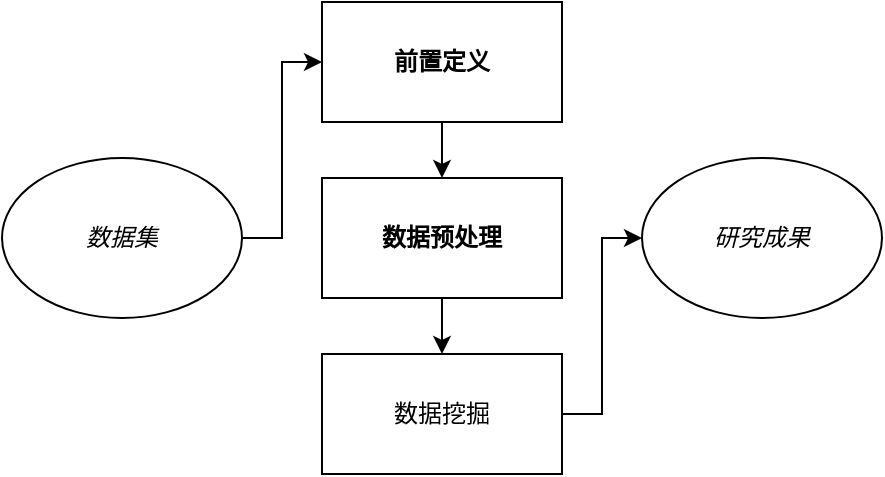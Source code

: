<mxfile version="16.5.1" type="device"><diagram id="C5RBs43oDa-KdzZeNtuy" name="Page-1"><mxGraphModel dx="716" dy="455" grid="0" gridSize="10" guides="1" tooltips="1" connect="1" arrows="1" fold="1" page="1" pageScale="1" pageWidth="827" pageHeight="1169" math="0" shadow="0"><root><mxCell id="WIyWlLk6GJQsqaUBKTNV-0"/><mxCell id="WIyWlLk6GJQsqaUBKTNV-1" parent="WIyWlLk6GJQsqaUBKTNV-0"/><mxCell id="aDAg_9BQoyMPhB71R5Kq-12" style="edgeStyle=orthogonalEdgeStyle;rounded=0;orthogonalLoop=1;jettySize=auto;html=1;exitX=0.5;exitY=1;exitDx=0;exitDy=0;entryX=0.5;entryY=0;entryDx=0;entryDy=0;" edge="1" parent="WIyWlLk6GJQsqaUBKTNV-1" source="aDAg_9BQoyMPhB71R5Kq-0" target="aDAg_9BQoyMPhB71R5Kq-9"><mxGeometry relative="1" as="geometry"/></mxCell><mxCell id="aDAg_9BQoyMPhB71R5Kq-0" value="&lt;b&gt;前置定义&lt;/b&gt;" style="rounded=0;whiteSpace=wrap;html=1;" vertex="1" parent="WIyWlLk6GJQsqaUBKTNV-1"><mxGeometry x="332" y="197" width="120" height="60" as="geometry"/></mxCell><mxCell id="aDAg_9BQoyMPhB71R5Kq-13" style="edgeStyle=orthogonalEdgeStyle;rounded=0;orthogonalLoop=1;jettySize=auto;html=1;exitX=0.5;exitY=1;exitDx=0;exitDy=0;entryX=0.5;entryY=0;entryDx=0;entryDy=0;" edge="1" parent="WIyWlLk6GJQsqaUBKTNV-1" source="aDAg_9BQoyMPhB71R5Kq-9" target="aDAg_9BQoyMPhB71R5Kq-10"><mxGeometry relative="1" as="geometry"/></mxCell><mxCell id="aDAg_9BQoyMPhB71R5Kq-9" value="&lt;b&gt;数据预处理&lt;/b&gt;" style="rounded=0;whiteSpace=wrap;html=1;" vertex="1" parent="WIyWlLk6GJQsqaUBKTNV-1"><mxGeometry x="332" y="285" width="120" height="60" as="geometry"/></mxCell><mxCell id="aDAg_9BQoyMPhB71R5Kq-20" style="edgeStyle=orthogonalEdgeStyle;rounded=0;orthogonalLoop=1;jettySize=auto;html=1;exitX=1;exitY=0.5;exitDx=0;exitDy=0;entryX=0;entryY=0.5;entryDx=0;entryDy=0;" edge="1" parent="WIyWlLk6GJQsqaUBKTNV-1" source="aDAg_9BQoyMPhB71R5Kq-10" target="aDAg_9BQoyMPhB71R5Kq-19"><mxGeometry relative="1" as="geometry"/></mxCell><mxCell id="aDAg_9BQoyMPhB71R5Kq-10" value="数据挖掘" style="rounded=0;whiteSpace=wrap;html=1;" vertex="1" parent="WIyWlLk6GJQsqaUBKTNV-1"><mxGeometry x="332" y="373" width="120" height="60" as="geometry"/></mxCell><mxCell id="aDAg_9BQoyMPhB71R5Kq-18" style="edgeStyle=orthogonalEdgeStyle;rounded=0;orthogonalLoop=1;jettySize=auto;html=1;exitX=1;exitY=0.5;exitDx=0;exitDy=0;entryX=0;entryY=0.5;entryDx=0;entryDy=0;" edge="1" parent="WIyWlLk6GJQsqaUBKTNV-1" source="aDAg_9BQoyMPhB71R5Kq-15" target="aDAg_9BQoyMPhB71R5Kq-0"><mxGeometry relative="1" as="geometry"/></mxCell><mxCell id="aDAg_9BQoyMPhB71R5Kq-15" value="&lt;i&gt;数据集&lt;/i&gt;" style="ellipse;whiteSpace=wrap;html=1;" vertex="1" parent="WIyWlLk6GJQsqaUBKTNV-1"><mxGeometry x="172" y="275" width="120" height="80" as="geometry"/></mxCell><mxCell id="aDAg_9BQoyMPhB71R5Kq-19" value="&lt;i&gt;研究成果&lt;/i&gt;" style="ellipse;whiteSpace=wrap;html=1;" vertex="1" parent="WIyWlLk6GJQsqaUBKTNV-1"><mxGeometry x="492" y="275" width="120" height="80" as="geometry"/></mxCell></root></mxGraphModel></diagram></mxfile>